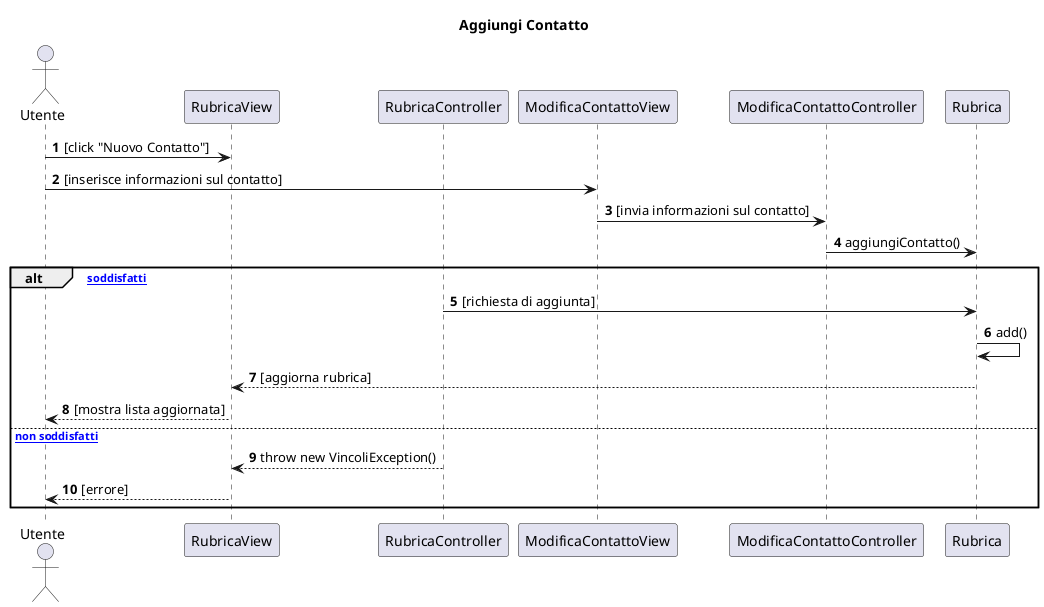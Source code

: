 @startuml Aggiunta contatto
title Aggiungi Contatto
autonumber
actor Utente
participant RubricaView
participant RubricaController
participant ModificaContattoView
participant ModificaContattoController
participant Rubrica

Utente -> RubricaView : [click "Nuovo Contatto"]
Utente->ModificaContattoView: [inserisce informazioni sul contatto]
ModificaContattoView -> ModificaContattoController : [invia informazioni sul contatto]
ModificaContattoController -> Rubrica : aggiungiContatto()
alt [vincoli soddisfatti]
RubricaController->Rubrica: [richiesta di aggiunta]
Rubrica->Rubrica: add()
Rubrica-->RubricaView: [aggiorna rubrica]
RubricaView-->Utente: [mostra lista aggiornata]
else [vincoli non soddisfatti]
RubricaController-->RubricaView: throw new VincoliException()
RubricaView-->Utente: [errore]
end
@enduml